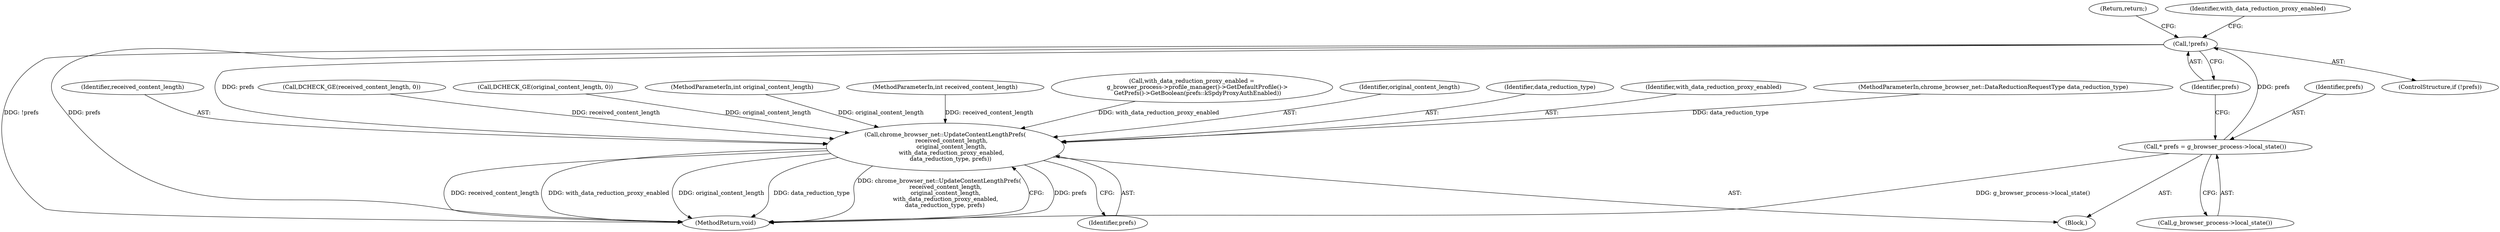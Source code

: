 digraph "0_Chrome_828eab2216a765dea92575c290421c115b8ad028_13@pointer" {
"1000123" [label="(Call,!prefs)"];
"1000119" [label="(Call,* prefs = g_browser_process->local_state())"];
"1000131" [label="(Call,chrome_browser_net::UpdateContentLengthPrefs(\n       received_content_length,\n       original_content_length,\n       with_data_reduction_proxy_enabled,\n      data_reduction_type, prefs))"];
"1000108" [label="(Call,DCHECK_GE(received_content_length, 0))"];
"1000111" [label="(Call,DCHECK_GE(original_content_length, 0))"];
"1000125" [label="(Return,return;)"];
"1000102" [label="(MethodParameterIn,int original_content_length)"];
"1000101" [label="(MethodParameterIn,int received_content_length)"];
"1000136" [label="(Identifier,prefs)"];
"1000120" [label="(Identifier,prefs)"];
"1000127" [label="(Call,with_data_reduction_proxy_enabled =\n      g_browser_process->profile_manager()->GetDefaultProfile()->\n      GetPrefs()->GetBoolean(prefs::kSpdyProxyAuthEnabled))"];
"1000119" [label="(Call,* prefs = g_browser_process->local_state())"];
"1000124" [label="(Identifier,prefs)"];
"1000133" [label="(Identifier,original_content_length)"];
"1000135" [label="(Identifier,data_reduction_type)"];
"1000123" [label="(Call,!prefs)"];
"1000137" [label="(MethodReturn,void)"];
"1000131" [label="(Call,chrome_browser_net::UpdateContentLengthPrefs(\n       received_content_length,\n       original_content_length,\n       with_data_reduction_proxy_enabled,\n      data_reduction_type, prefs))"];
"1000128" [label="(Identifier,with_data_reduction_proxy_enabled)"];
"1000134" [label="(Identifier,with_data_reduction_proxy_enabled)"];
"1000122" [label="(ControlStructure,if (!prefs))"];
"1000103" [label="(MethodParameterIn,chrome_browser_net::DataReductionRequestType data_reduction_type)"];
"1000104" [label="(Block,)"];
"1000132" [label="(Identifier,received_content_length)"];
"1000121" [label="(Call,g_browser_process->local_state())"];
"1000123" -> "1000122"  [label="AST: "];
"1000123" -> "1000124"  [label="CFG: "];
"1000124" -> "1000123"  [label="AST: "];
"1000125" -> "1000123"  [label="CFG: "];
"1000128" -> "1000123"  [label="CFG: "];
"1000123" -> "1000137"  [label="DDG: !prefs"];
"1000123" -> "1000137"  [label="DDG: prefs"];
"1000119" -> "1000123"  [label="DDG: prefs"];
"1000123" -> "1000131"  [label="DDG: prefs"];
"1000119" -> "1000104"  [label="AST: "];
"1000119" -> "1000121"  [label="CFG: "];
"1000120" -> "1000119"  [label="AST: "];
"1000121" -> "1000119"  [label="AST: "];
"1000124" -> "1000119"  [label="CFG: "];
"1000119" -> "1000137"  [label="DDG: g_browser_process->local_state()"];
"1000131" -> "1000104"  [label="AST: "];
"1000131" -> "1000136"  [label="CFG: "];
"1000132" -> "1000131"  [label="AST: "];
"1000133" -> "1000131"  [label="AST: "];
"1000134" -> "1000131"  [label="AST: "];
"1000135" -> "1000131"  [label="AST: "];
"1000136" -> "1000131"  [label="AST: "];
"1000137" -> "1000131"  [label="CFG: "];
"1000131" -> "1000137"  [label="DDG: prefs"];
"1000131" -> "1000137"  [label="DDG: received_content_length"];
"1000131" -> "1000137"  [label="DDG: with_data_reduction_proxy_enabled"];
"1000131" -> "1000137"  [label="DDG: original_content_length"];
"1000131" -> "1000137"  [label="DDG: data_reduction_type"];
"1000131" -> "1000137"  [label="DDG: chrome_browser_net::UpdateContentLengthPrefs(\n       received_content_length,\n       original_content_length,\n       with_data_reduction_proxy_enabled,\n      data_reduction_type, prefs)"];
"1000108" -> "1000131"  [label="DDG: received_content_length"];
"1000101" -> "1000131"  [label="DDG: received_content_length"];
"1000111" -> "1000131"  [label="DDG: original_content_length"];
"1000102" -> "1000131"  [label="DDG: original_content_length"];
"1000127" -> "1000131"  [label="DDG: with_data_reduction_proxy_enabled"];
"1000103" -> "1000131"  [label="DDG: data_reduction_type"];
}

